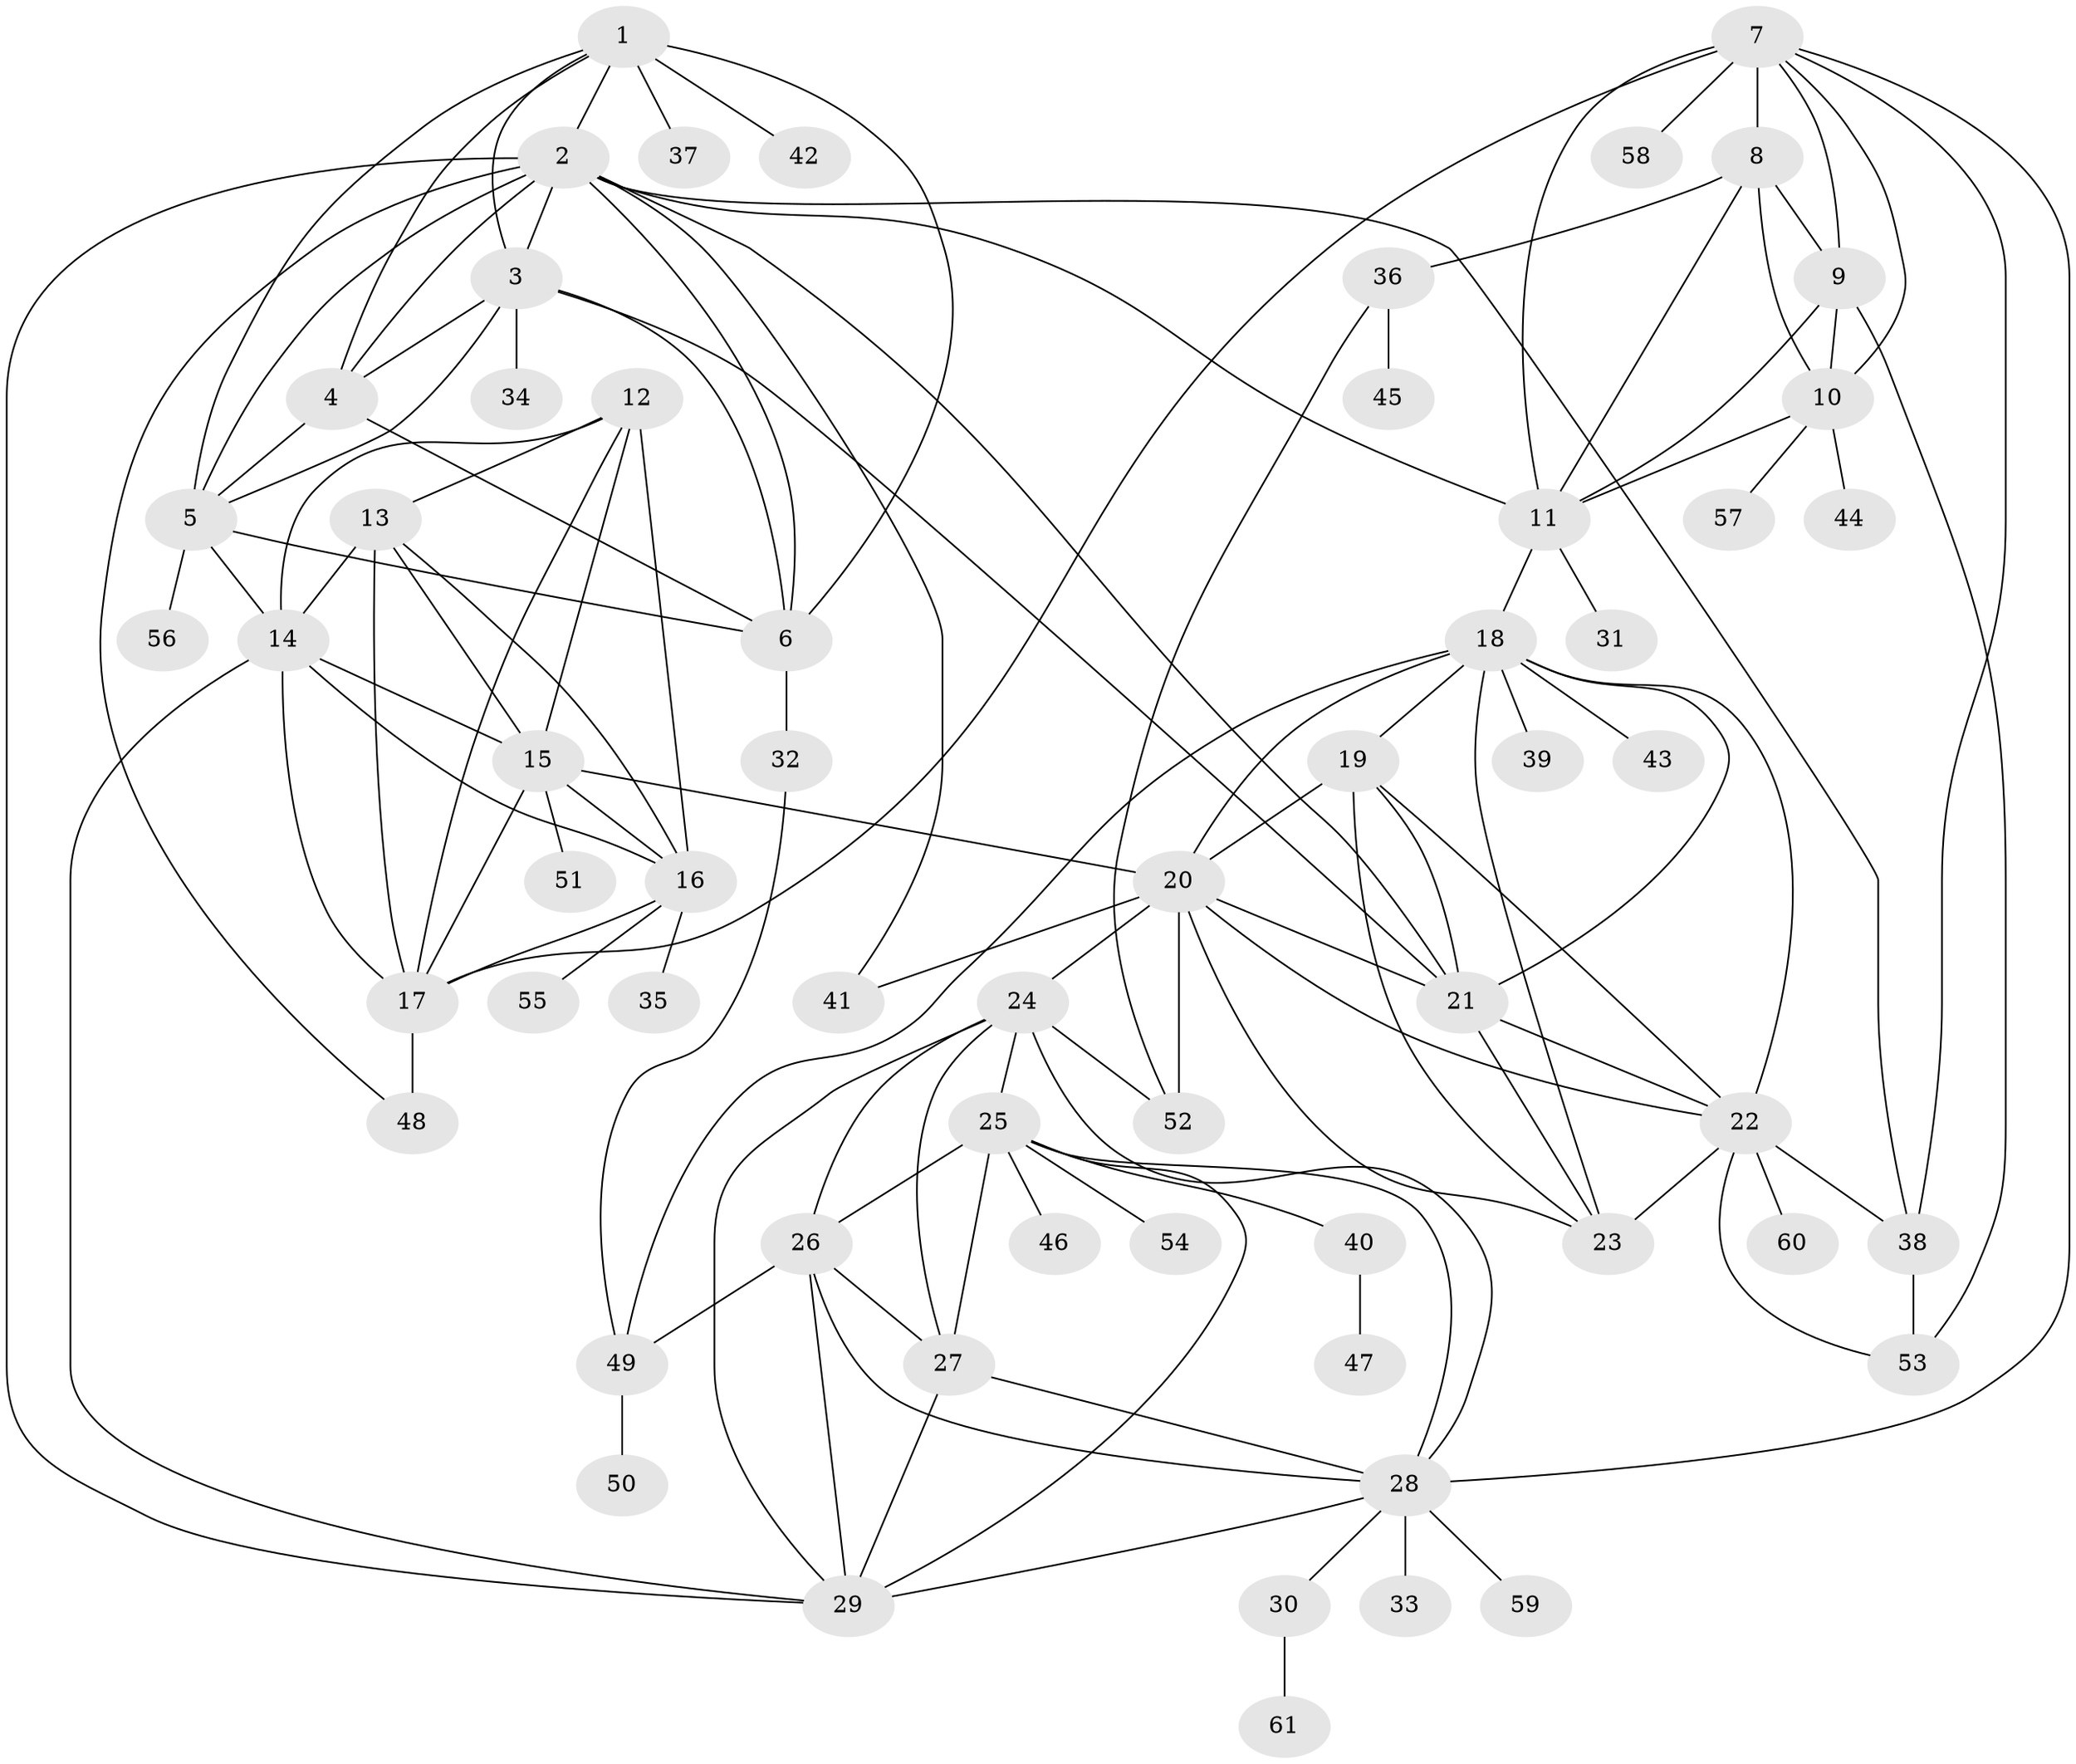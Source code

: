 // original degree distribution, {9: 0.041666666666666664, 11: 0.025, 7: 0.06666666666666667, 10: 0.041666666666666664, 5: 0.025, 8: 0.03333333333333333, 12: 0.008333333333333333, 6: 0.016666666666666666, 2: 0.14166666666666666, 3: 0.041666666666666664, 1: 0.55, 4: 0.008333333333333333}
// Generated by graph-tools (version 1.1) at 2025/37/03/09/25 02:37:31]
// undirected, 61 vertices, 123 edges
graph export_dot {
graph [start="1"]
  node [color=gray90,style=filled];
  1;
  2;
  3;
  4;
  5;
  6;
  7;
  8;
  9;
  10;
  11;
  12;
  13;
  14;
  15;
  16;
  17;
  18;
  19;
  20;
  21;
  22;
  23;
  24;
  25;
  26;
  27;
  28;
  29;
  30;
  31;
  32;
  33;
  34;
  35;
  36;
  37;
  38;
  39;
  40;
  41;
  42;
  43;
  44;
  45;
  46;
  47;
  48;
  49;
  50;
  51;
  52;
  53;
  54;
  55;
  56;
  57;
  58;
  59;
  60;
  61;
  1 -- 2 [weight=1.0];
  1 -- 3 [weight=1.0];
  1 -- 4 [weight=1.0];
  1 -- 5 [weight=1.0];
  1 -- 6 [weight=1.0];
  1 -- 37 [weight=2.0];
  1 -- 42 [weight=1.0];
  2 -- 3 [weight=1.0];
  2 -- 4 [weight=2.0];
  2 -- 5 [weight=1.0];
  2 -- 6 [weight=1.0];
  2 -- 11 [weight=2.0];
  2 -- 21 [weight=1.0];
  2 -- 29 [weight=1.0];
  2 -- 38 [weight=1.0];
  2 -- 41 [weight=1.0];
  2 -- 48 [weight=1.0];
  3 -- 4 [weight=1.0];
  3 -- 5 [weight=1.0];
  3 -- 6 [weight=1.0];
  3 -- 21 [weight=1.0];
  3 -- 34 [weight=2.0];
  4 -- 5 [weight=1.0];
  4 -- 6 [weight=1.0];
  5 -- 6 [weight=1.0];
  5 -- 14 [weight=1.0];
  5 -- 56 [weight=3.0];
  6 -- 32 [weight=3.0];
  7 -- 8 [weight=2.0];
  7 -- 9 [weight=1.0];
  7 -- 10 [weight=1.0];
  7 -- 11 [weight=1.0];
  7 -- 17 [weight=1.0];
  7 -- 28 [weight=1.0];
  7 -- 38 [weight=1.0];
  7 -- 58 [weight=1.0];
  8 -- 9 [weight=2.0];
  8 -- 10 [weight=2.0];
  8 -- 11 [weight=2.0];
  8 -- 36 [weight=2.0];
  9 -- 10 [weight=1.0];
  9 -- 11 [weight=1.0];
  9 -- 53 [weight=1.0];
  10 -- 11 [weight=1.0];
  10 -- 44 [weight=1.0];
  10 -- 57 [weight=1.0];
  11 -- 18 [weight=1.0];
  11 -- 31 [weight=2.0];
  12 -- 13 [weight=2.0];
  12 -- 14 [weight=1.0];
  12 -- 15 [weight=1.0];
  12 -- 16 [weight=1.0];
  12 -- 17 [weight=1.0];
  13 -- 14 [weight=1.0];
  13 -- 15 [weight=1.0];
  13 -- 16 [weight=1.0];
  13 -- 17 [weight=1.0];
  14 -- 15 [weight=1.0];
  14 -- 16 [weight=1.0];
  14 -- 17 [weight=1.0];
  14 -- 29 [weight=1.0];
  15 -- 16 [weight=1.0];
  15 -- 17 [weight=1.0];
  15 -- 20 [weight=1.0];
  15 -- 51 [weight=1.0];
  16 -- 17 [weight=1.0];
  16 -- 35 [weight=1.0];
  16 -- 55 [weight=1.0];
  17 -- 48 [weight=5.0];
  18 -- 19 [weight=1.0];
  18 -- 20 [weight=1.0];
  18 -- 21 [weight=1.0];
  18 -- 22 [weight=1.0];
  18 -- 23 [weight=1.0];
  18 -- 39 [weight=2.0];
  18 -- 43 [weight=1.0];
  18 -- 49 [weight=1.0];
  19 -- 20 [weight=1.0];
  19 -- 21 [weight=1.0];
  19 -- 22 [weight=1.0];
  19 -- 23 [weight=1.0];
  20 -- 21 [weight=1.0];
  20 -- 22 [weight=1.0];
  20 -- 23 [weight=1.0];
  20 -- 24 [weight=1.0];
  20 -- 41 [weight=1.0];
  20 -- 52 [weight=1.0];
  21 -- 22 [weight=1.0];
  21 -- 23 [weight=2.0];
  22 -- 23 [weight=1.0];
  22 -- 38 [weight=1.0];
  22 -- 53 [weight=1.0];
  22 -- 60 [weight=1.0];
  24 -- 25 [weight=1.0];
  24 -- 26 [weight=1.0];
  24 -- 27 [weight=1.0];
  24 -- 28 [weight=1.0];
  24 -- 29 [weight=1.0];
  24 -- 52 [weight=3.0];
  25 -- 26 [weight=1.0];
  25 -- 27 [weight=1.0];
  25 -- 28 [weight=1.0];
  25 -- 29 [weight=1.0];
  25 -- 40 [weight=1.0];
  25 -- 46 [weight=1.0];
  25 -- 54 [weight=1.0];
  26 -- 27 [weight=1.0];
  26 -- 28 [weight=1.0];
  26 -- 29 [weight=1.0];
  26 -- 49 [weight=1.0];
  27 -- 28 [weight=1.0];
  27 -- 29 [weight=2.0];
  28 -- 29 [weight=1.0];
  28 -- 30 [weight=1.0];
  28 -- 33 [weight=1.0];
  28 -- 59 [weight=1.0];
  30 -- 61 [weight=1.0];
  32 -- 49 [weight=1.0];
  36 -- 45 [weight=1.0];
  36 -- 52 [weight=1.0];
  38 -- 53 [weight=1.0];
  40 -- 47 [weight=1.0];
  49 -- 50 [weight=1.0];
}
